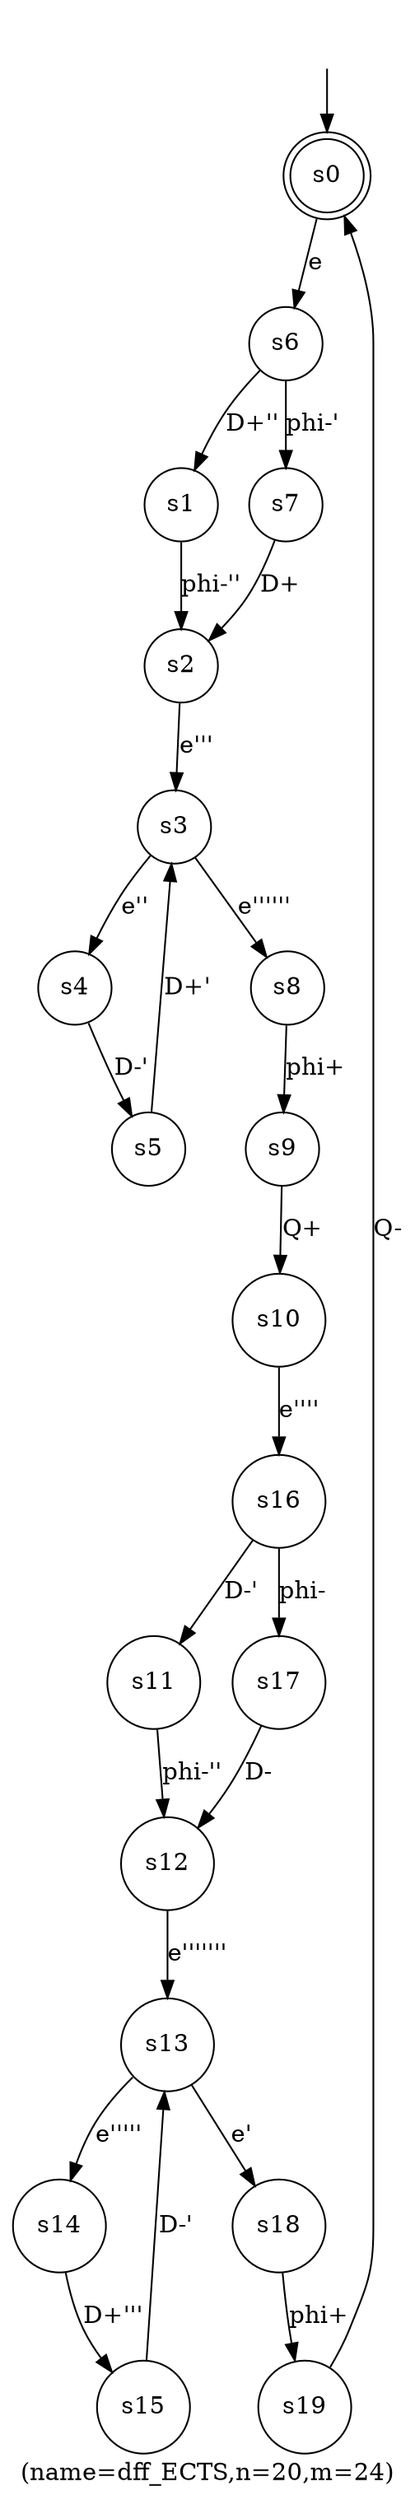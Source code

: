 digraph dff_ECTS{
	label="(name=dff_ECTS,n=20,m=24)";
	_nil [style = "invis"];
	node [shape = doublecircle]; s0;
	node [shape = circle];
	_nil -> s0;
	s0->s6[label="e"];
	s16->s17[label="phi-"];
	s17->s12[label="D-"];
	s8->s9[label="phi+"];
	s18->s19[label="phi+"];
	s7->s2[label="D+"];
	s19->s0[label="Q-"];
	s9->s10[label="Q+"];
	s13->s18[label="e'"];
	s3->s4[label="e''"];
	s4->s5[label="D-'"];
	s16->s11[label="D-'"];
	s15->s13[label="D-'"];
	s6->s7[label="phi-'"];
	s2->s3[label="e'''"];
	s10->s16[label="e''''"];
	s13->s14[label="e'''''"];
	s5->s3[label="D+'"];
	s1->s2[label="phi-''"];
	s11->s12[label="phi-''"];
	s6->s1[label="D+''"];
	s3->s8[label="e''''''"];
	s12->s13[label="e'''''''"];
	s14->s15[label="D+'''"];
}
